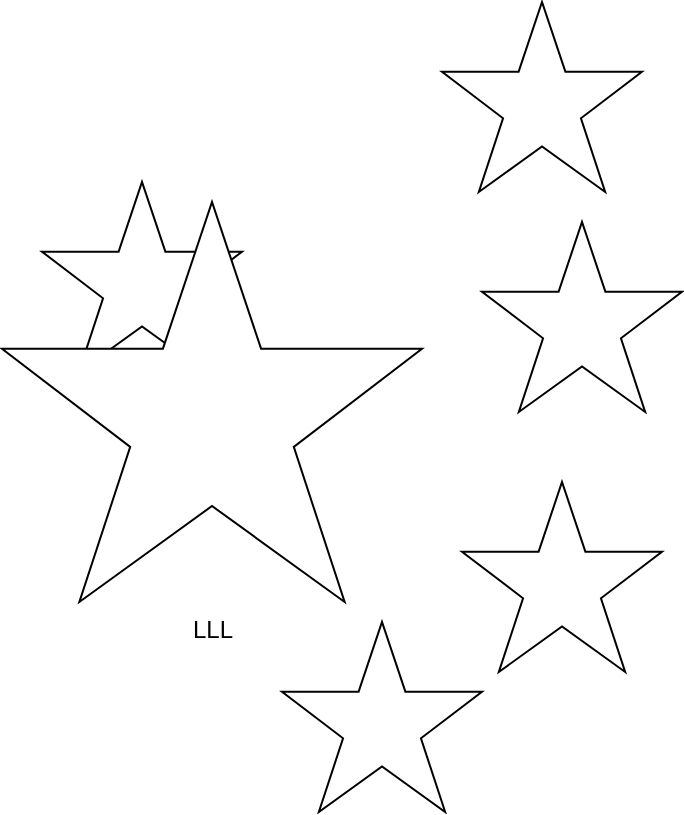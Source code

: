 <mxfile version="11.3.1" type="github" pages="1"><diagram id="Fd6_IOblJZPaYywl2LMC" name="Page-1"><mxGraphModel dx="772" dy="431" grid="1" gridSize="10" guides="1" tooltips="1" connect="1" arrows="1" fold="1" page="1" pageScale="1" pageWidth="4000" pageHeight="2000" math="0" shadow="0"><root><mxCell id="0"/><mxCell id="1" parent="0"/><mxCell id="rtOXsbuOyNHzFruKbj-x-3" value="" style="verticalLabelPosition=bottom;verticalAlign=top;html=1;shape=mxgraph.basic.star" parent="1" vertex="1"><mxGeometry x="50" y="90" width="100" height="95" as="geometry"/></mxCell><mxCell id="rtOXsbuOyNHzFruKbj-x-4" value="" style="verticalLabelPosition=bottom;verticalAlign=top;html=1;shape=mxgraph.basic.star" parent="1" vertex="1"><mxGeometry x="170" y="310" width="100" height="95" as="geometry"/></mxCell><mxCell id="rtOXsbuOyNHzFruKbj-x-5" value="" style="verticalLabelPosition=bottom;verticalAlign=top;html=1;shape=mxgraph.basic.star" parent="1" vertex="1"><mxGeometry x="260" y="240" width="100" height="95" as="geometry"/></mxCell><mxCell id="rtOXsbuOyNHzFruKbj-x-6" value="" style="verticalLabelPosition=bottom;verticalAlign=top;html=1;shape=mxgraph.basic.star" parent="1" vertex="1"><mxGeometry x="270" y="110" width="100" height="95" as="geometry"/></mxCell><mxCell id="rtOXsbuOyNHzFruKbj-x-7" value="" style="verticalLabelPosition=bottom;verticalAlign=top;html=1;shape=mxgraph.basic.star" parent="1" vertex="1"><mxGeometry x="250" width="100" height="95" as="geometry"/></mxCell><mxCell id="_e5k5p9BZXSmPBFR2xo3-1" value="LLL&lt;br&gt;" style="verticalLabelPosition=bottom;verticalAlign=top;html=1;shape=mxgraph.basic.star" vertex="1" parent="1"><mxGeometry x="30" y="100" width="210" height="200" as="geometry"/></mxCell></root></mxGraphModel></diagram></mxfile>
